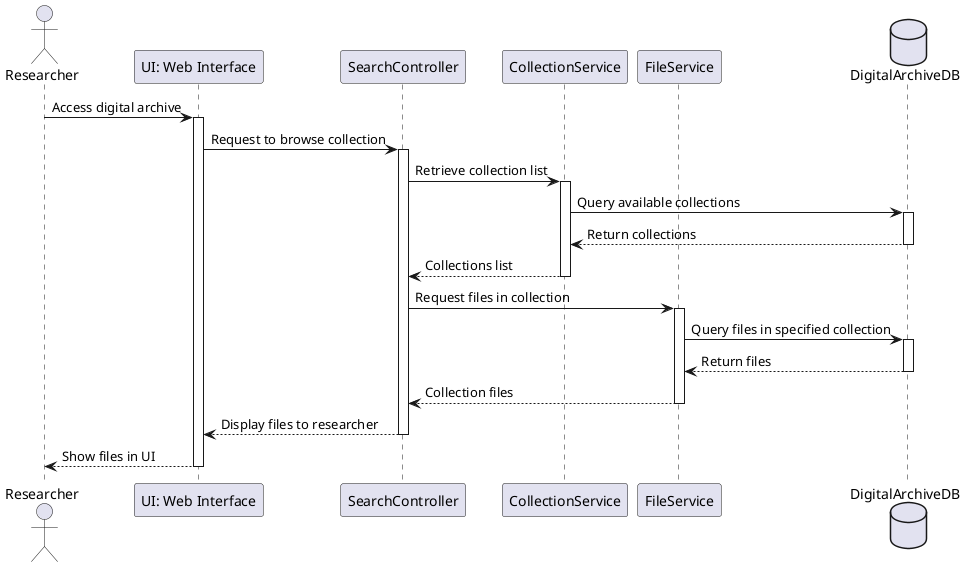 @startuml
actor Researcher as Res
participant "UI: Web Interface" as UI
participant "SearchController" as SC
participant "CollectionService" as CS
participant "FileService" as FS
database "DigitalArchiveDB" as DB

Res -> UI: Access digital archive
activate UI

UI -> SC: Request to browse collection
activate SC

SC -> CS: Retrieve collection list
activate CS

CS -> DB: Query available collections
activate DB

DB --> CS: Return collections
deactivate DB

CS --> SC: Collections list
deactivate CS

SC -> FS: Request files in collection
activate FS

FS -> DB: Query files in specified collection
activate DB

DB --> FS: Return files
deactivate DB

FS --> SC: Collection files
deactivate FS

SC --> UI: Display files to researcher
deactivate SC

UI --> Res: Show files in UI
deactivate UI

@enduml